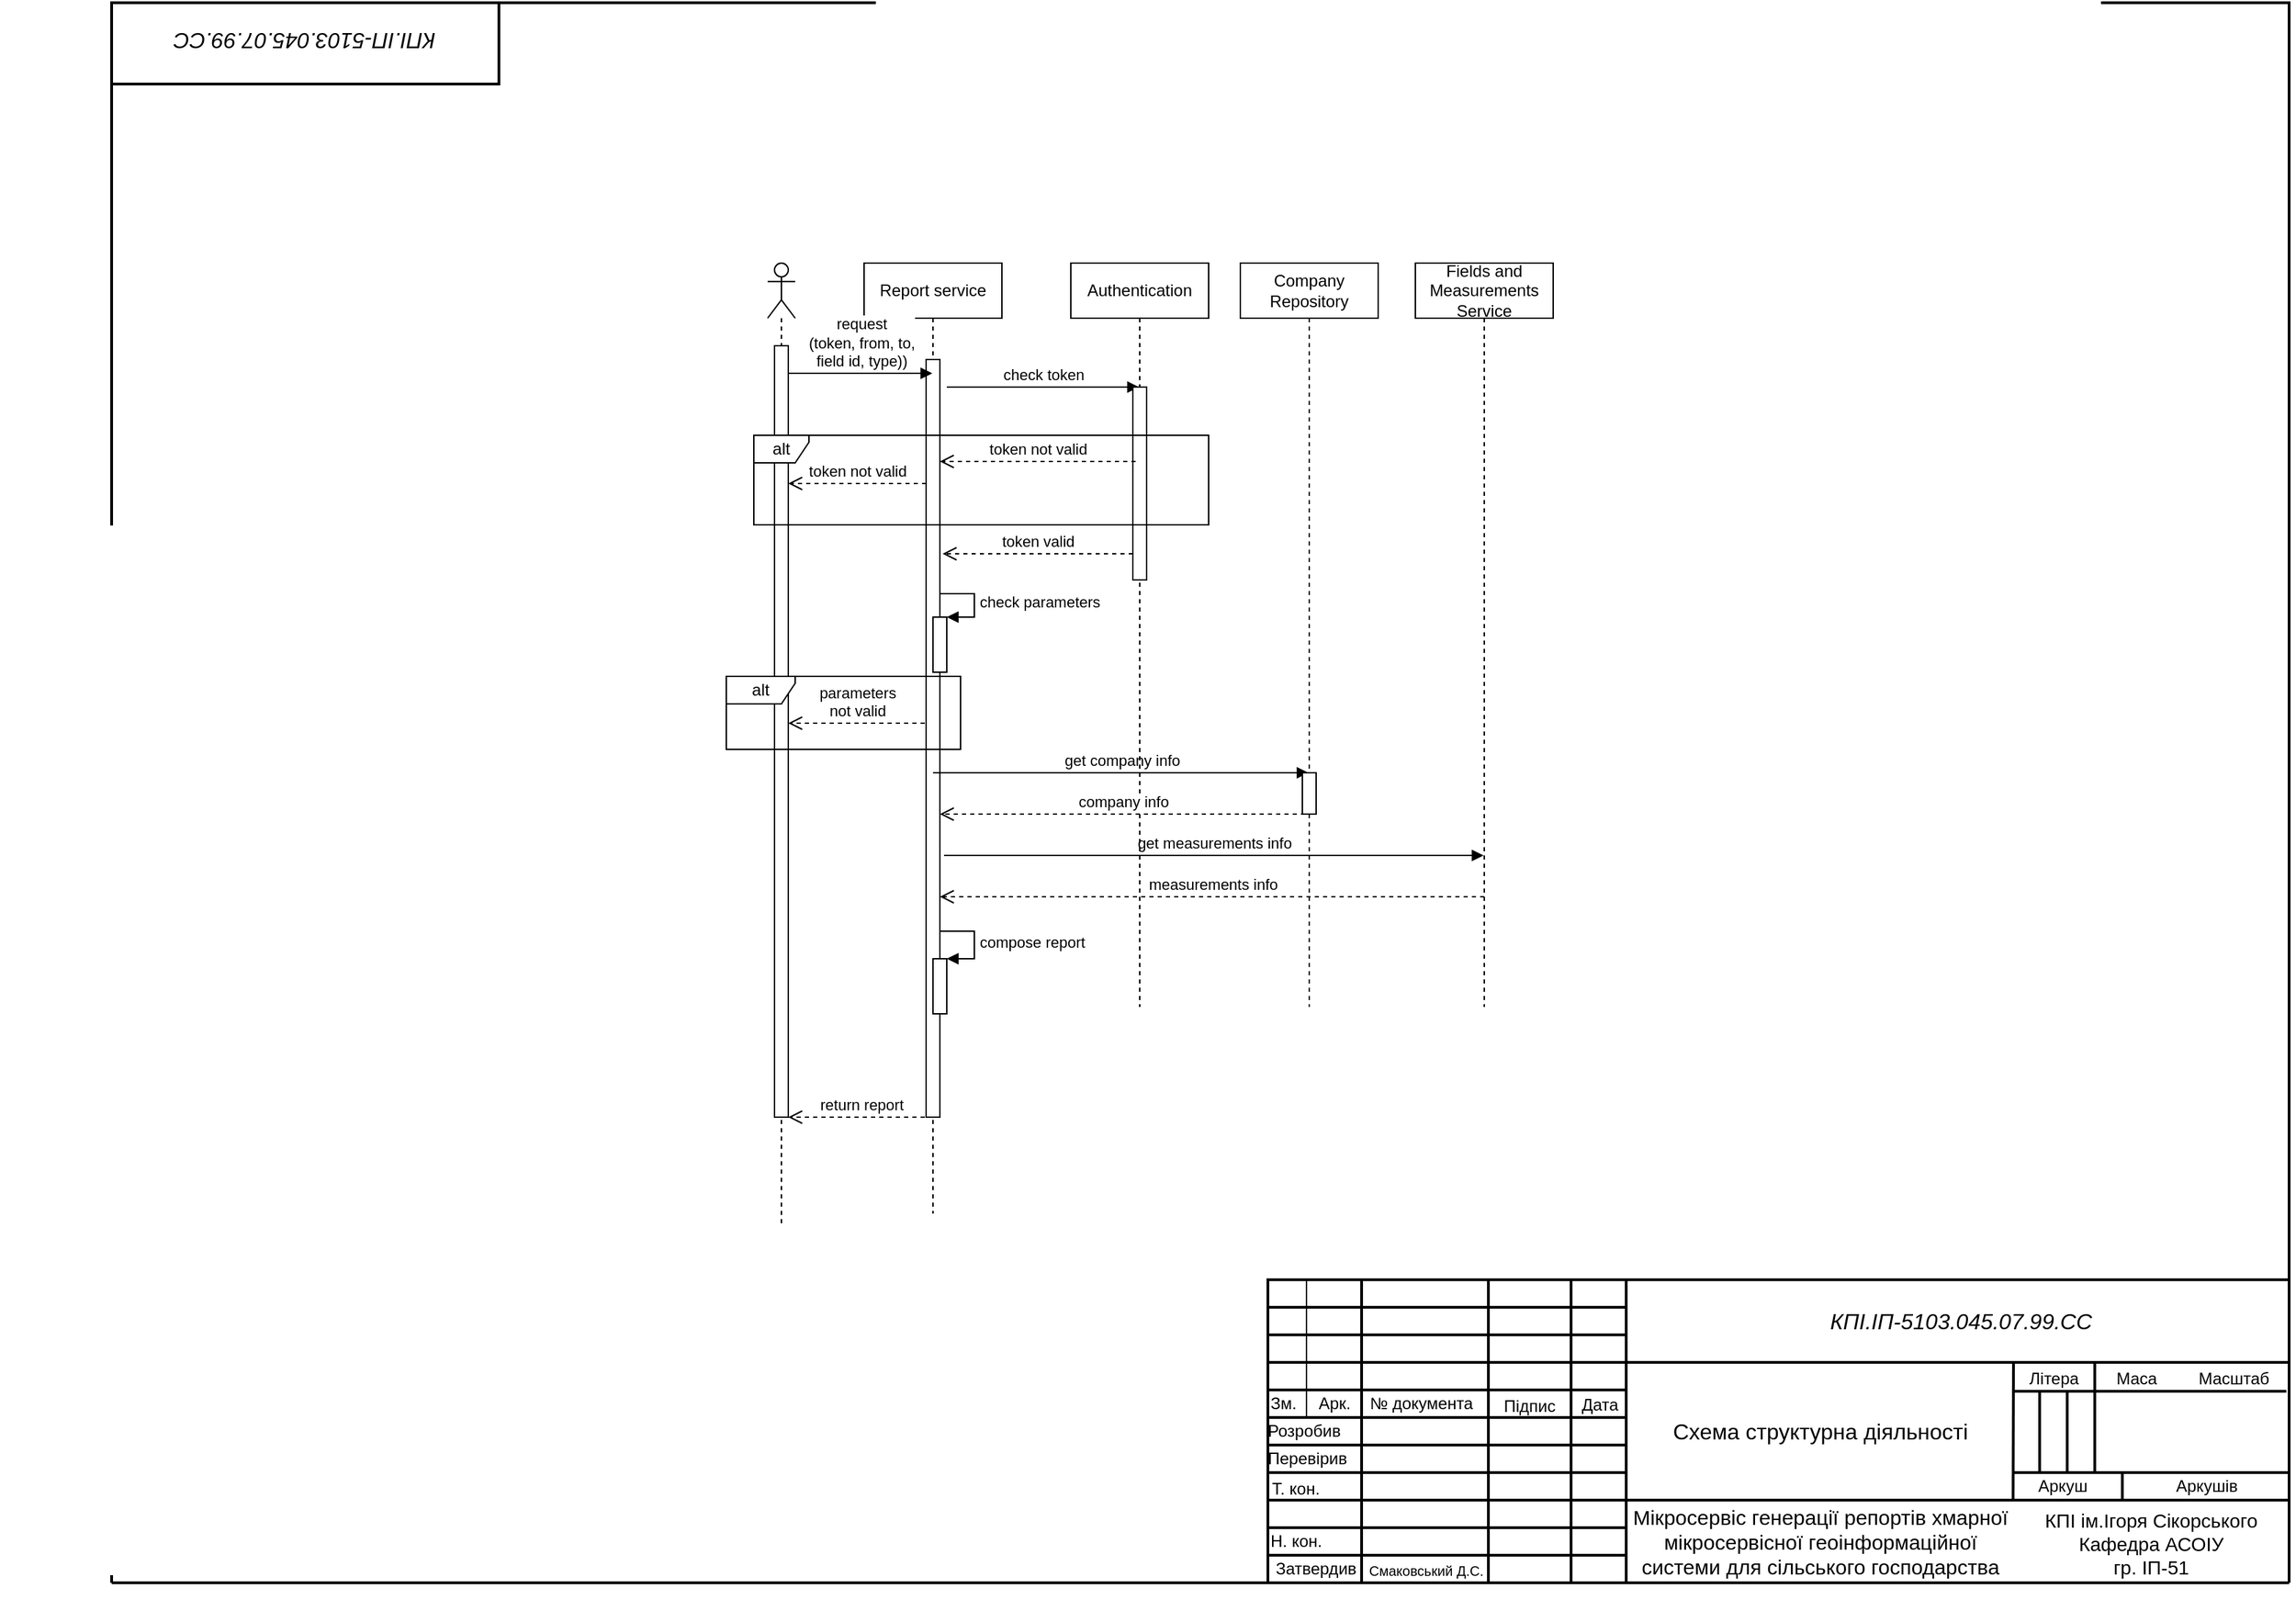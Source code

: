 <mxfile version="10.7.5" type="github"><diagram name="ÐÐ»Ð¾Ðº-ÑÑÐµÐ¼Ð° Ð°Ð»Ð³Ð¾ÑÐ¸ÑÐ¼Ñ Ð¿Ð¾ÑÑÐºÑ" id="ÐÐ»Ð¾Ðº-ÑÑÐµÐ¼Ð° Ð°Ð»Ð³Ð¾ÑÐ¸ÑÐ¼Ñ Ð¿Ð¾ÑÑÐºÑ"><mxGraphModel dx="895" dy="473" grid="1" gridSize="10" guides="1" tooltips="1" connect="1" arrows="1" fold="1" page="1" pageScale="1" pageWidth="827" pageHeight="1169" math="0" shadow="0"><root><mxCell id="0"/><mxCell id="1" parent="0"/><mxCell id="3" style="vsdxID=3;fillColor=#FFFFFF;gradientColor=none;shape=stencil(UzV2Ls5ILEhVNTIoLinKz04tz0wpyVA1dlE1MsrMy0gtyiwBslSNXVWNndPyi1LTi/JL81Ig/IJEkEoQKze/DGRCBUSfAUiHkUElMs8NojAnMw+nQkMDcpUCGQi3QLyBLIfubqAQxM/GrgA=);strokeColor=#000000;strokeWidth=2;labelBackgroundColor=none;rounded=0;html=1;whiteSpace=wrap;" parent="1" vertex="1"><mxGeometry x="1660" y="20" width="1" height="1148" as="geometry"/></mxCell><mxCell id="42" style="vsdxID=5;edgeStyle=none;startArrow=none;endArrow=none;startSize=5;endSize=5;strokeWidth=2;strokeColor=#000000;spacingTop=0;spacingBottom=0;spacingLeft=0;spacingRight=0;verticalAlign=middle;html=1;labelBackgroundColor=none;rounded=0;" parent="1" edge="1"><mxGeometry relative="1" as="geometry"><Array as="points"/><mxPoint x="80" y="1168" as="sourcePoint"/><mxPoint x="80" y="20" as="targetPoint"/></mxGeometry></mxCell><mxCell id="41" style="vsdxID=4;edgeStyle=none;startArrow=none;endArrow=none;startSize=5;endSize=5;strokeWidth=2;strokeColor=#000000;spacingTop=0;spacingBottom=0;spacingLeft=0;spacingRight=0;verticalAlign=middle;html=1;labelBackgroundColor=none;rounded=0;" parent="1" edge="1"><mxGeometry relative="1" as="geometry"><Array as="points"/><mxPoint x="1660" y="1168" as="sourcePoint"/><mxPoint x="80" y="1168" as="targetPoint"/></mxGeometry></mxCell><mxCell id="4" style="vsdxID=6;fillColor=#FFFFFF;gradientColor=none;shape=stencil(rVBbDoAgDDvN/pEdwcc9SERZVCCIr9sLWYzGT+Nfu7bLOsByNsprkGKOwQ16ozYawAqkJGt0oJgQYA1Ydi7oPrjFtsy9ys6MJrfmDTvnRE5IcTArBPOGrSPZb9ZL/MOcwH08935q76JpxE/C+gQ=);strokeColor=#000000;strokeWidth=2;labelBackgroundColor=none;rounded=0;html=1;whiteSpace=wrap;" parent="1" vertex="1"><mxGeometry x="80" y="20" width="1580" height="1" as="geometry"/></mxCell><mxCell id="5" style="vsdxID=7;fillColor=#FFFFFF;gradientColor=none;shape=stencil(tU9JDoAgEHvN3JF5gss/SECZiEAQt98LmYPGu7d22k5awHa1KhqQYs0pzOYgnS1gB1KStyZRLgiwB2zHkMyUwuY186iqs6Il7PXDyTlRE1JczBrBfGCrI/+DtYCnzUjO8Zi3/m1fTrwc+xs=);strokeColor=#000000;labelBackgroundColor=none;rounded=0;html=1;whiteSpace=wrap;" parent="1" vertex="1"><mxGeometry y="1289" width="-102" height="-102" as="geometry"/></mxCell><mxCell id="6" value="" style="verticalAlign=middle;align=center;vsdxID=8;fillColor=#FFFFFF;gradientColor=none;shape=stencil(fY9LDoAgDERP0z3SI/i5B4koRAWD+Lu9NI3RGMNupn1tZgDLxahZgxRLDH7Qu22jAaxASuuMDjYmBVgDlp0Pug9+dS37WRFJavIbfTj4rhCCbqQ42bNrGB2ty6C3/4WzaBJPHq7y3n2zpxH3xvoC);strokeColor=#000000;strokeWidth=2;labelBackgroundColor=none;rounded=0;html=1;whiteSpace=wrap;" parent="1" vertex="1"><mxGeometry x="81" y="20" width="280" height="60" as="geometry"/></mxCell><mxCell id="7" style="vsdxID=9;fillColor=#FFFFFF;gradientColor=none;shape=stencil(tU9JDoAgEHvN3JF5gss/SECZiEAQt98LmYPGu7d22k5awHa1KhqQYs0pzOYgnS1gB1KStyZRLgiwB2zHkMyUwuY186iqs6Il7PXDyTlRE1JczBrBfGCrI/+DtYCnzUjO8Zi3/m1fTrwc+xs=);strokeColor=#000000;labelBackgroundColor=none;rounded=0;html=1;whiteSpace=wrap;" parent="1" vertex="1"><mxGeometry y="1289" width="-102" height="-102" as="geometry"/></mxCell><mxCell id="8" value="&lt;p style=&quot;margin-left: 0 ; margin-right: 0 ; margin-top: 0px ; margin-bottom: 0px ; text-indent: 0 ; direction: ltr&quot;&gt;&lt;font&gt;&lt;i&gt;&lt;font style=&quot;font-size: 16px&quot;&gt;КПІ.ІП-5103.045.07.99.CC&lt;/font&gt;&lt;br&gt;&lt;/i&gt;&lt;/font&gt;&lt;/p&gt;" style="verticalAlign=middle;align=center;vsdxID=10;rotation=180;fillColor=none;gradientColor=none;strokeColor=none;spacingLeft=-1;spacingRight=-1;labelBackgroundColor=none;rounded=0;html=1;whiteSpace=wrap;" parent="1" vertex="1"><mxGeometry x="80" y="20" width="280" height="58" as="geometry"/></mxCell><mxCell id="9" value="" style="verticalAlign=middle;align=center;vsdxID=11;fillColor=#FFFFFF;gradientColor=none;shape=stencil(UzV2Ls5ILEhVNTIoLinKz04tz0wpyVA1dlE1MsrMy0gtyiwBslSNXVWNndPyi1LTi/JL81Ig/IJEkEoQKze/DGRCBUSfoYEBSI+RQSWED+G5QZTmZOYhKSVTobmRnrkxsYphzoEqBTIQDof4GVkO3ZNAIUgAGbsCAA==);strokeColor=#000000;strokeWidth=2;labelBackgroundColor=none;rounded=0;html=1;whiteSpace=wrap;" parent="1" vertex="1"><mxGeometry x="919" y="948" width="740" height="220" as="geometry"/></mxCell><mxCell id="10" value="" style="verticalAlign=middle;align=center;vsdxID=12;fillColor=#FFFFFF;gradientColor=none;shape=stencil(jU9JCoAwEHvNXKXOHHyAyz8Eqy1qK7Vuv7dlDi4geEtmkpAA5bOqJwkoZu9sLzfdeAVUAKI2SjrtAwIqgfLWOtk5u5iG+VRHZUSjXWPCzj4RHSgOZqlgXrF00OZTmmGS0V/xIzWAqw0Puf/ezcOJV1N5Ag==);strokeColor=#000000;strokeWidth=2;labelBackgroundColor=none;rounded=0;html=1;whiteSpace=wrap;" parent="1" vertex="1"><mxGeometry x="987" y="948" width="1" height="220" as="geometry"/></mxCell><mxCell id="11" style="vsdxID=13;fillColor=#FFFFFF;gradientColor=none;shape=stencil(jU9JCoAwEHvNXKXOHHyAyz8Eqy1qK7Vuv7dlDi4geEtmkpAA5bOqJwkoZu9sLzfdeAVUAKI2SjrtAwIqgfLWOtk5u5iG+VRHZUSjXWPCzj4RHSgOZqlgXrF00OZTmmGS0V/xIzWAqw0Puf/ezcOJV1N5Ag==);strokeColor=#000000;strokeWidth=2;labelBackgroundColor=none;rounded=0;html=1;whiteSpace=wrap;" parent="1" vertex="1"><mxGeometry x="1079" y="948" width="1" height="220" as="geometry"/></mxCell><mxCell id="49" value="" style="vsdxID=22;edgeStyle=none;startArrow=none;endArrow=none;startSize=5;endSize=5;strokeWidth=2;strokeColor=#000000;spacingTop=0;spacingBottom=0;spacingLeft=0;spacingRight=0;verticalAlign=middle;html=1;labelBackgroundColor=none;rounded=0;align=center;" parent="1" edge="1"><mxGeometry relative="1" as="geometry"><mxPoint as="offset"/><Array as="points"/><mxPoint x="919" y="1088" as="sourcePoint"/><mxPoint x="1179" y="1088" as="targetPoint"/></mxGeometry></mxCell><mxCell id="50" style="vsdxID=24;edgeStyle=none;startArrow=none;endArrow=none;startSize=5;endSize=5;strokeWidth=2;strokeColor=#000000;spacingTop=0;spacingBottom=0;spacingLeft=0;spacingRight=0;verticalAlign=middle;html=1;labelBackgroundColor=none;rounded=0;" parent="1" edge="1"><mxGeometry relative="1" as="geometry"><Array as="points"/><mxPoint x="1519" y="1088" as="sourcePoint"/><mxPoint x="1519" y="1007" as="targetPoint"/></mxGeometry></mxCell><mxCell id="48" style="vsdxID=21;edgeStyle=none;startArrow=none;endArrow=none;startSize=5;endSize=5;strokeWidth=2;strokeColor=#000000;spacingTop=0;spacingBottom=0;spacingLeft=0;spacingRight=0;verticalAlign=middle;html=1;labelBackgroundColor=none;rounded=0;" parent="1" edge="1"><mxGeometry relative="1" as="geometry"><mxPoint as="offset"/><Array as="points"/><mxPoint x="919" y="1068" as="sourcePoint"/><mxPoint x="1179" y="1068" as="targetPoint"/></mxGeometry></mxCell><mxCell id="51" style="vsdxID=27;edgeStyle=none;startArrow=none;endArrow=none;startSize=5;endSize=5;strokeColor=#000000;spacingTop=0;spacingBottom=0;spacingLeft=0;spacingRight=0;verticalAlign=middle;html=1;labelBackgroundColor=none;rounded=0;" parent="1" edge="1"><mxGeometry relative="1" as="geometry"><Array as="points"/><mxPoint x="947" y="948" as="sourcePoint"/><mxPoint x="947" y="1048" as="targetPoint"/></mxGeometry></mxCell><mxCell id="47" value="" style="vsdxID=20;edgeStyle=none;startArrow=none;endArrow=none;startSize=5;endSize=5;strokeWidth=2;strokeColor=#000000;spacingTop=0;spacingBottom=0;spacingLeft=0;spacingRight=0;verticalAlign=middle;html=1;labelBackgroundColor=none;rounded=0;align=center;" parent="1" edge="1"><mxGeometry relative="1" as="geometry"><mxPoint as="offset"/><Array as="points"/><mxPoint x="919" y="1048" as="sourcePoint"/><mxPoint x="1179" y="1048" as="targetPoint"/></mxGeometry></mxCell><mxCell id="46" value="" style="vsdxID=19;edgeStyle=none;startArrow=none;endArrow=none;startSize=5;endSize=5;strokeWidth=2;strokeColor=#000000;spacingTop=0;spacingBottom=0;spacingLeft=0;spacingRight=0;verticalAlign=middle;html=1;labelBackgroundColor=none;rounded=0;align=center;" parent="1" edge="1"><mxGeometry relative="1" as="geometry"><mxPoint as="offset"/><Array as="points"/><mxPoint x="919" y="1028" as="sourcePoint"/><mxPoint x="1179" y="1028" as="targetPoint"/></mxGeometry></mxCell><mxCell id="45" style="vsdxID=18;edgeStyle=none;startArrow=none;endArrow=none;startSize=5;endSize=5;strokeWidth=2;strokeColor=#000000;spacingTop=0;spacingBottom=0;spacingLeft=0;spacingRight=0;verticalAlign=middle;html=1;labelBackgroundColor=none;rounded=0;" parent="1" edge="1"><mxGeometry relative="1" as="geometry"><mxPoint as="offset"/><Array as="points"/><mxPoint x="919" y="1008" as="sourcePoint"/><mxPoint x="1179" y="1008" as="targetPoint"/></mxGeometry></mxCell><mxCell id="44" style="vsdxID=17;edgeStyle=none;startArrow=none;endArrow=none;startSize=5;endSize=5;strokeWidth=2;strokeColor=#000000;spacingTop=0;spacingBottom=0;spacingLeft=0;spacingRight=0;verticalAlign=middle;html=1;labelBackgroundColor=none;rounded=0;" parent="1" edge="1"><mxGeometry relative="1" as="geometry"><mxPoint as="offset"/><Array as="points"/><mxPoint x="919" y="988" as="sourcePoint"/><mxPoint x="1179" y="988" as="targetPoint"/></mxGeometry></mxCell><mxCell id="43" style="vsdxID=16;edgeStyle=none;startArrow=none;endArrow=none;startSize=5;endSize=5;strokeWidth=2;strokeColor=#000000;spacingTop=0;spacingBottom=0;spacingLeft=0;spacingRight=0;verticalAlign=middle;html=1;labelBackgroundColor=none;rounded=0;" parent="1" edge="1"><mxGeometry relative="1" as="geometry"><mxPoint as="offset"/><Array as="points"/><mxPoint x="919" y="968" as="sourcePoint"/><mxPoint x="1179" y="968" as="targetPoint"/></mxGeometry></mxCell><mxCell id="12" style="vsdxID=14;fillColor=#FFFFFF;gradientColor=none;shape=stencil(jU9JCoAwEHvNXKXOHHyAyz8Eqy1qK7Vuv7dlDi4geEtmkpAA5bOqJwkoZu9sLzfdeAVUAKI2SjrtAwIqgfLWOtk5u5iG+VRHZUSjXWPCzj4RHSgOZqlgXrF00OZTmmGS0V/xIzWAqw0Puf/ezcOJV1N5Ag==);strokeColor=#000000;strokeWidth=2;labelBackgroundColor=none;rounded=0;html=1;whiteSpace=wrap;" parent="1" vertex="1"><mxGeometry x="1139" y="948" width="1" height="220" as="geometry"/></mxCell><mxCell id="13" style="vsdxID=15;fillColor=#FFFFFF;gradientColor=none;shape=stencil(jU9JCoAwEHvNXKXOHHyAyz8Eqy1qK7Vuv7dlDi4geEtmkpAA5bOqJwkoZu9sLzfdeAVUAKI2SjrtAwIqgfLWOtk5u5iG+VRHZUSjXWPCzj4RHSgOZqlgXrF00OZTmmGS0V/xIzWAqw0Puf/ezcOJV1N5Ag==);strokeColor=#000000;strokeWidth=2;labelBackgroundColor=none;rounded=0;html=1;whiteSpace=wrap;" parent="1" vertex="1"><mxGeometry x="1179" y="948" width="1" height="220" as="geometry"/></mxCell><mxCell id="14" style="vsdxID=23;fillColor=#FFFFFF;gradientColor=none;shape=stencil(UzV2Ls5ILEhVNTIoLinKz04tz0wpyVA1dlE1MsrMy0gtyiwBslSNXVWNndPyi1LTi/JL81Ig/IJEkEoQKze/DGRCBUSfAUiHkUElhGdoAOG7QZTmZObhVGpmpGdqgVsxzCSYchRzgQyEeyBeQZZDdztQCOJvY1cA);strokeColor=#000000;strokeWidth=2;labelBackgroundColor=none;rounded=0;html=1;whiteSpace=wrap;" parent="1" vertex="1"><mxGeometry x="1459" y="1007" height="160" as="geometry"/></mxCell><mxCell id="15" style="vsdxID=25;fillColor=#FFFFFF;gradientColor=none;shape=stencil(lY9LDoAgDERP0z3SI/i5B4koRAWC+Lu9NI3xs3M3075ppoDlbFTQIMWcoh/0ZttkACuQ0jqjo01ZAdaAZeej7qNfXMs+KCJJTX6lCzvnCiEoI8XBnl3D6GjdA32DV/A/msXdhh957r7N84i/xvoE);strokeColor=#000000;strokeWidth=2;labelBackgroundColor=none;rounded=0;html=1;whiteSpace=wrap;" parent="1" vertex="1"><mxGeometry x="1579" y="1007" height="80" as="geometry"/></mxCell><mxCell id="16" style="vsdxID=26;fillColor=#FFFFFF;gradientColor=none;shape=stencil(UzV2Ls5ILEhVNTIoLinKz04tz0wpyVA1dlE1MsrMy0gtyiwBslSNXVWNndPyi1LTi/JL81Ig/IJEkEoQKze/DGRCBUSfoYEBSI+RQSUq3w2iOCczD0mxMQlq8SoFMhAOgvgFWQ7d8UAhiMeNXQE=);strokeColor=#000000;strokeWidth=2;labelBackgroundColor=none;rounded=0;html=1;whiteSpace=wrap;" parent="1" vertex="1"><mxGeometry x="1459" y="1028" width="199" height="1" as="geometry"/></mxCell><mxCell id="56" style="vsdxID=44;edgeStyle=none;startArrow=none;endArrow=none;startSize=5;endSize=5;strokeWidth=2;strokeColor=#000000;spacingTop=0;spacingBottom=0;spacingLeft=0;spacingRight=0;verticalAlign=middle;html=1;labelBackgroundColor=none;rounded=0;" parent="1" edge="1"><mxGeometry relative="1" as="geometry"><mxPoint as="offset"/><Array as="points"/><mxPoint x="1179" y="1008" as="sourcePoint"/><mxPoint x="1659" y="1008" as="targetPoint"/></mxGeometry></mxCell><mxCell id="58" style="vsdxID=47;edgeStyle=none;startArrow=none;endArrow=none;startSize=5;endSize=5;strokeWidth=2;strokeColor=#000000;spacingTop=0;spacingBottom=0;spacingLeft=0;spacingRight=0;verticalAlign=middle;html=1;labelBackgroundColor=none;rounded=0;" parent="1" edge="1"><mxGeometry relative="1" as="geometry"><Array as="points"/><mxPoint x="1479" y="1028" as="sourcePoint"/><mxPoint x="1479" y="1088" as="targetPoint"/></mxGeometry></mxCell><mxCell id="57" style="vsdxID=46;edgeStyle=none;startArrow=none;endArrow=none;startSize=5;endSize=5;strokeWidth=2;strokeColor=#000000;spacingTop=0;spacingBottom=0;spacingLeft=0;spacingRight=0;verticalAlign=middle;html=1;labelBackgroundColor=none;rounded=0;" parent="1" edge="1"><mxGeometry relative="1" as="geometry"><Array as="points"/><mxPoint x="1499" y="1028" as="sourcePoint"/><mxPoint x="1499" y="1088" as="targetPoint"/></mxGeometry></mxCell><mxCell id="59" style="vsdxID=50;edgeStyle=none;startArrow=none;endArrow=none;startSize=5;endSize=5;strokeWidth=2;strokeColor=#000000;spacingTop=0;spacingBottom=0;spacingLeft=0;spacingRight=0;verticalAlign=middle;html=1;labelBackgroundColor=none;rounded=0;" parent="1" edge="1"><mxGeometry relative="1" as="geometry"><Array as="points"/><mxPoint x="1539" y="1108" as="sourcePoint"/><mxPoint x="1539" y="1088" as="targetPoint"/></mxGeometry></mxCell><mxCell id="55" value="" style="vsdxID=43;edgeStyle=none;startArrow=none;endArrow=none;startSize=5;endSize=5;strokeWidth=2;strokeColor=#000000;spacingTop=0;spacingBottom=0;spacingLeft=0;spacingRight=0;verticalAlign=middle;html=1;labelBackgroundColor=none;rounded=0;align=center;" parent="1" edge="1"><mxGeometry relative="1" as="geometry"><mxPoint as="offset"/><Array as="points"/><mxPoint x="919" y="1148" as="sourcePoint"/><mxPoint x="1179" y="1148" as="targetPoint"/></mxGeometry></mxCell><mxCell id="54" value="&lt;p style=&quot;align:left;margin-left:0;margin-right:0;margin-top:0px;margin-bottom:0px;text-indent:0;valign:middle;direction:ltr;&quot;&gt;&lt;/p&gt;" style="vsdxID=42;edgeStyle=none;startArrow=none;endArrow=none;startSize=5;endSize=5;strokeWidth=2;strokeColor=#000000;spacingTop=0;spacingBottom=0;spacingLeft=0;spacingRight=0;verticalAlign=middle;html=1;labelBackgroundColor=none;rounded=0;align=left;" parent="1" edge="1"><mxGeometry relative="1" as="geometry"><mxPoint as="offset"/><Array as="points"/><mxPoint x="919" y="1128" as="sourcePoint"/><mxPoint x="1179" y="1128" as="targetPoint"/></mxGeometry></mxCell><mxCell id="53" style="vsdxID=41;edgeStyle=none;startArrow=none;endArrow=none;startSize=5;endSize=5;strokeWidth=2;strokeColor=#000000;spacingTop=0;spacingBottom=0;spacingLeft=0;spacingRight=0;verticalAlign=middle;html=1;labelBackgroundColor=none;rounded=0;" parent="1" edge="1"><mxGeometry relative="1" as="geometry"><Array as="points"/><mxPoint x="1659" y="1108" as="sourcePoint"/><mxPoint x="919" y="1108" as="targetPoint"/></mxGeometry></mxCell><mxCell id="52" style="vsdxID=40;edgeStyle=none;startArrow=none;endArrow=none;startSize=5;endSize=5;strokeWidth=2;strokeColor=#000000;spacingTop=0;spacingBottom=0;spacingLeft=0;spacingRight=0;verticalAlign=middle;html=1;labelBackgroundColor=none;rounded=0;" parent="1" edge="1"><mxGeometry relative="1" as="geometry"><Array as="points"/><mxPoint x="1659" y="1088" as="sourcePoint"/><mxPoint x="1459" y="1088" as="targetPoint"/></mxGeometry></mxCell><mxCell id="17" value="&lt;p style=&quot;align:left;margin-left:0;margin-right:0;margin-top:0px;margin-bottom:0px;text-indent:0;valign:middle;direction:ltr;&quot;&gt;&lt;font style=&quot;font-size:12px;font-family:Arial;color:#000000;direction:ltr;letter-spacing:0px;line-height:120%;opacity:1&quot;&gt;Розробив&lt;br/&gt;&lt;/font&gt;&lt;/p&gt;" style="verticalAlign=middle;align=left;vsdxID=28;fillColor=none;gradientColor=none;strokeColor=none;labelBackgroundColor=none;rounded=0;html=1;whiteSpace=wrap;" parent="1" vertex="1"><mxGeometry x="917" y="1048" width="72" height="20" as="geometry"/></mxCell><mxCell id="18" value="&lt;p style=&quot;align:left;margin-left:0;margin-right:0;margin-top:0px;margin-bottom:0px;text-indent:0;valign:middle;direction:ltr;&quot;&gt;&lt;font style=&quot;font-size:12px;font-family:Arial;color:#000000;direction:ltr;letter-spacing:0px;line-height:120%;opacity:1&quot;&gt;Перевірив&lt;br/&gt;&lt;/font&gt;&lt;/p&gt;" style="verticalAlign=middle;align=left;vsdxID=29;fillColor=none;gradientColor=none;strokeColor=none;labelBackgroundColor=none;rounded=0;html=1;whiteSpace=wrap;" parent="1" vertex="1"><mxGeometry x="917" y="1068" width="85" height="20" as="geometry"/></mxCell><mxCell id="19" value="&lt;p style=&quot;align:left;margin-left:0;margin-right:0;margin-top:0px;margin-bottom:0px;text-indent:0;valign:middle;direction:ltr;&quot;&gt;&lt;font style=&quot;font-size:12px;font-family:Arial;color:#000000;direction:ltr;letter-spacing:0px;line-height:120%;opacity:1&quot;&gt;Н. кон.&lt;br/&gt;&lt;/font&gt;&lt;/p&gt;" style="verticalAlign=middle;align=left;vsdxID=30;fillColor=none;gradientColor=none;strokeColor=none;labelBackgroundColor=none;rounded=0;html=1;whiteSpace=wrap;" parent="1" vertex="1"><mxGeometry x="919" y="1128" width="68" height="20" as="geometry"/></mxCell><mxCell id="20" value="&lt;p style=&quot;align:center;margin-left:0;margin-right:0;margin-top:0px;margin-bottom:0px;text-indent:0;valign:middle;direction:ltr;&quot;&gt;&lt;font style=&quot;font-size:12px;font-family:Arial;color:#000000;direction:ltr;letter-spacing:0px;line-height:120%;opacity:1&quot;&gt;Затвердив&lt;br/&gt;&lt;/font&gt;&lt;/p&gt;" style="verticalAlign=middle;align=center;vsdxID=31;fillColor=none;gradientColor=none;strokeColor=none;labelBackgroundColor=none;rounded=0;html=1;whiteSpace=wrap;" parent="1" vertex="1"><mxGeometry x="914" y="1148" width="80" height="20" as="geometry"/></mxCell><mxCell id="21" value="&lt;font style=&quot;font-size:12px;font-family:Arial;color:#000000;direction:ltr;letter-spacing:0px;line-height:120%;opacity:1&quot;&gt;Арк.&lt;br/&gt;&lt;/font&gt;" style="verticalAlign=middle;align=center;vsdxID=32;fillColor=none;gradientColor=none;strokeColor=none;labelBackgroundColor=none;rounded=0;html=1;whiteSpace=wrap;" parent="1" vertex="1"><mxGeometry x="947" y="1028" width="41" height="20" as="geometry"/></mxCell><mxCell id="22" value="&lt;font style=&quot;font-size:12px;font-family:Arial;color:#000000;direction:ltr;letter-spacing:0px;line-height:120%;opacity:1&quot;&gt;№ документа&lt;br/&gt;&lt;/font&gt;" style="verticalAlign=middle;align=center;vsdxID=33;fillColor=none;gradientColor=none;strokeColor=none;labelBackgroundColor=none;rounded=0;html=1;whiteSpace=wrap;" parent="1" vertex="1"><mxGeometry x="984" y="1028" width="93" height="20" as="geometry"/></mxCell><mxCell id="24" value="&lt;font style=&quot;font-size:12px;font-family:Arial;color:#000000;direction:ltr;letter-spacing:0px;line-height:120%;opacity:1&quot;&gt;Підпис&lt;br/&gt;&lt;/font&gt;" style="verticalAlign=middle;align=center;vsdxID=35;fillColor=none;gradientColor=none;strokeColor=none;labelBackgroundColor=none;rounded=0;html=1;whiteSpace=wrap;" parent="1" vertex="1"><mxGeometry x="1079" y="1030" width="60" height="20" as="geometry"/></mxCell><mxCell id="25" value="&lt;font style=&quot;font-size:12px;font-family:Arial;color:#000000;direction:ltr;letter-spacing:0px;line-height:120%;opacity:1&quot;&gt;Дата&lt;br/&gt;&lt;/font&gt;" style="verticalAlign=middle;align=center;vsdxID=36;fillColor=none;gradientColor=none;strokeColor=none;labelBackgroundColor=none;rounded=0;html=1;whiteSpace=wrap;" parent="1" vertex="1"><mxGeometry x="1136" y="1028" width="48" height="21" as="geometry"/></mxCell><mxCell id="26" value="&lt;p style=&quot;align:left;margin-left:0;margin-right:0;margin-top:0px;margin-bottom:0px;text-indent:0;valign:middle;direction:ltr;&quot;&gt;&lt;font style=&quot;font-size:12px;font-family:Arial;color:#000000;direction:ltr;letter-spacing:0px;line-height:120%;opacity:1&quot;&gt;Зм.&lt;br/&gt;&lt;/font&gt;&lt;/p&gt;" style="verticalAlign=middle;align=left;vsdxID=38;fillColor=none;gradientColor=none;strokeColor=none;labelBackgroundColor=none;rounded=0;html=1;whiteSpace=wrap;" parent="1" vertex="1"><mxGeometry x="919" y="1028" width="36" height="20" as="geometry"/></mxCell><mxCell id="27" value="&lt;p style=&quot;margin-left: 0 ; margin-right: 0 ; margin-top: 0px ; margin-bottom: 0px ; text-indent: 0 ; direction: ltr&quot;&gt;&lt;font style=&quot;font-family: arial; direction: ltr; letter-spacing: 0px; line-height: 120%; opacity: 1;&quot;&gt;&lt;font style=&quot;font-size: 10px&quot;&gt;Гарбовський М.В.&lt;/font&gt;&lt;br&gt;&lt;/font&gt;&lt;/p&gt;" style="verticalAlign=middle;align=left;vsdxID=39;fillColor=none;gradientColor=none;strokeColor=none;labelBackgroundColor=none;rounded=0;html=1;whiteSpace=wrap;noLabel=1;fontColor=none;" parent="1" vertex="1"><mxGeometry x="988" y="1048" width="108" height="20" as="geometry"/></mxCell><mxCell id="28" value="&lt;p style=&quot;margin-left: 0 ; margin-right: 0 ; margin-top: 0px ; margin-bottom: 0px ; text-indent: 0 ; direction: ltr&quot;&gt;&lt;font style=&quot;font-size: 14px ; font-family: &amp;#34;arial&amp;#34; ; direction: ltr ; letter-spacing: 0px ; line-height: 120% ; opacity: 1&quot;&gt;КПІ ім.Ігоря Сікорського&lt;br&gt;Кафедра АСОІУ&lt;br&gt;гр. ІП-51&lt;br&gt;&lt;/font&gt;&lt;/p&gt;" style="verticalAlign=middle;align=center;vsdxID=45;fillColor=none;gradientColor=none;strokeColor=none;labelBackgroundColor=none;rounded=0;html=1;whiteSpace=wrap;" parent="1" vertex="1"><mxGeometry x="1460" y="1114" width="200" height="52" as="geometry"/></mxCell><mxCell id="29" value="&lt;p style=&quot;align:left;margin-left:0;margin-right:0;margin-top:0px;margin-bottom:0px;text-indent:0;valign:middle;direction:ltr;&quot;&gt;&lt;font style=&quot;font-size:12px;font-family:Arial;color:#000000;direction:ltr;letter-spacing:0px;line-height:120%;opacity:1&quot;&gt;Аркуш&lt;br/&gt;&lt;/font&gt;&lt;/p&gt;" style="verticalAlign=middle;align=left;vsdxID=48;fillColor=none;gradientColor=none;strokeColor=none;labelBackgroundColor=none;rounded=0;html=1;whiteSpace=wrap;" parent="1" vertex="1"><mxGeometry x="1476" y="1088" width="68" height="20" as="geometry"/></mxCell><mxCell id="30" value="&lt;p style=&quot;align:left;margin-left:0;margin-right:0;margin-top:0px;margin-bottom:0px;text-indent:0;valign:middle;direction:ltr;&quot;&gt;&lt;font style=&quot;font-size:12px;font-family:Arial;color:#000000;direction:ltr;letter-spacing:0px;line-height:120%;opacity:1&quot;&gt;Аркушів&lt;br/&gt;&lt;/font&gt;&lt;/p&gt;" style="verticalAlign=middle;align=left;vsdxID=49;fillColor=none;gradientColor=none;strokeColor=none;labelBackgroundColor=none;rounded=0;html=1;whiteSpace=wrap;" parent="1" vertex="1"><mxGeometry x="1576" y="1088" width="76" height="20" as="geometry"/></mxCell><mxCell id="31" value="&lt;p style=&quot;align:left;margin-left:0;margin-right:0;margin-top:0px;margin-bottom:0px;text-indent:0;valign:middle;direction:ltr;&quot;&gt;&lt;font style=&quot;font-size:12px;font-family:Arial;color:#000000;direction:ltr;letter-spacing:0px;line-height:120%;opacity:1&quot;&gt;Т. кон.&lt;br/&gt;&lt;/font&gt;&lt;/p&gt;" style="verticalAlign=middle;align=left;vsdxID=52;fillColor=none;gradientColor=none;strokeColor=none;labelBackgroundColor=none;rounded=0;html=1;whiteSpace=wrap;" parent="1" vertex="1"><mxGeometry x="920" y="1090" width="68" height="20" as="geometry"/></mxCell><mxCell id="32" value="&lt;font style=&quot;font-size:12px;font-family:Arial;color:#000000;direction:ltr;letter-spacing:0px;line-height:120%;opacity:1&quot;&gt;Літера&lt;br/&gt;&lt;/font&gt;" style="verticalAlign=middle;align=center;vsdxID=53;fillColor=none;gradientColor=none;strokeColor=none;labelBackgroundColor=none;rounded=0;html=1;whiteSpace=wrap;" parent="1" vertex="1"><mxGeometry x="1460" y="1010" width="59" height="20" as="geometry"/></mxCell><mxCell id="33" value="&lt;font style=&quot;font-size:12px;font-family:Arial;color:#000000;direction:ltr;letter-spacing:0px;line-height:120%;opacity:1&quot;&gt;Маса&lt;br/&gt;&lt;/font&gt;" style="verticalAlign=middle;align=center;vsdxID=54;fillColor=none;gradientColor=none;strokeColor=none;labelBackgroundColor=none;rounded=0;html=1;whiteSpace=wrap;" parent="1" vertex="1"><mxGeometry x="1520" y="1010" width="59" height="20" as="geometry"/></mxCell><mxCell id="34" value="&lt;font style=&quot;font-size:12px;font-family:Arial;color:#000000;direction:ltr;letter-spacing:0px;line-height:120%;opacity:1&quot;&gt;Масштаб&lt;br/&gt;&lt;/font&gt;" style="verticalAlign=middle;align=center;vsdxID=55;fillColor=none;gradientColor=none;strokeColor=none;labelBackgroundColor=none;rounded=0;html=1;whiteSpace=wrap;" parent="1" vertex="1"><mxGeometry x="1580" y="1010" width="80" height="20" as="geometry"/></mxCell><mxCell id="35" value="&lt;p style=&quot;margin-left: 0 ; margin-right: 0 ; margin-top: 0px ; margin-bottom: 0px ; text-indent: 0 ; direction: ltr&quot;&gt;&lt;font style=&quot;font-family: arial; direction: ltr; letter-spacing: 0px; line-height: 120%; opacity: 1;&quot;&gt;&lt;font style=&quot;font-size: 10px&quot;&gt;Смаковський Д.С.&lt;/font&gt;&lt;br&gt;&lt;/font&gt;&lt;/p&gt;" style="verticalAlign=middle;align=center;vsdxID=57;fillColor=none;gradientColor=none;strokeColor=none;labelBackgroundColor=none;rounded=0;html=1;whiteSpace=wrap;noLabel=1;fontColor=none;" parent="1" vertex="1"><mxGeometry x="984" y="1069" width="94" height="20" as="geometry"/></mxCell><mxCell id="36" value="&lt;p style=&quot;margin-left: 0 ; margin-right: 0 ; margin-top: 0px ; margin-bottom: 0px ; text-indent: 0 ; direction: ltr&quot;&gt;&lt;font style=&quot;font-family: arial; direction: ltr; letter-spacing: 0px; line-height: 120%; opacity: 1;&quot;&gt;&lt;font style=&quot;font-size: 10px&quot;&gt;Смаковський Д.С.&lt;/font&gt;&lt;br&gt;&lt;/font&gt;&lt;/p&gt;" style="verticalAlign=middle;align=center;vsdxID=58;fillColor=none;gradientColor=none;strokeColor=none;labelBackgroundColor=none;rounded=0;html=1;whiteSpace=wrap;fontColor=#000000;" parent="1" vertex="1"><mxGeometry x="987" y="1149" width="94" height="20" as="geometry"/></mxCell><mxCell id="37" value="&lt;p style=&quot;margin-left: 0 ; margin-right: 0 ; margin-top: 0px ; margin-bottom: 0px ; text-indent: 0 ; direction: ltr&quot;&gt;&lt;font style=&quot;font-family: &amp;#34;arial&amp;#34; ; direction: ltr ; letter-spacing: 0px ; line-height: 120% ; opacity: 1&quot;&gt;&lt;font style=&quot;font-size: 10px&quot;&gt;Ліщук К.І.&lt;/font&gt;&lt;br&gt;&lt;/font&gt;&lt;/p&gt;" style="verticalAlign=middle;align=center;vsdxID=56;fillColor=none;gradientColor=none;strokeColor=none;labelBackgroundColor=none;rounded=0;html=1;whiteSpace=wrap;noLabel=1;fontColor=none;" parent="1" vertex="1"><mxGeometry x="986" y="1128" width="94" height="20" as="geometry"/></mxCell><mxCell id="38" value="&lt;p style=&quot;margin-left: 0 ; margin-right: 0 ; margin-top: 0px ; margin-bottom: 0px ; text-indent: 0 ; direction: ltr&quot;&gt;&lt;font&gt;&lt;i&gt;&lt;font style=&quot;font-size: 16px&quot;&gt;КПІ.ІП-5103.045.07.99.CC&lt;/font&gt;&lt;br&gt;&lt;/i&gt;&lt;/font&gt;&lt;/p&gt;" style="verticalAlign=middle;align=center;vsdxID=1;fillColor=none;gradientColor=none;shape=stencil(nZBLDoAgDERP0z3SIyjew0SURgSD+Lu9kMZoXLhwN9O+tukAlrNpJg1SzDH4QW/URgNYgZTkjA4UkwJUgGXng+6DX1zLfmoymdXo17xh5zmRJ6Q42BWCfc2oJfdAr+Yv+AP9Cb7OJ3H/2JG1HNGz/84klThPVCc=);strokeColor=none;spacingTop=-1;spacingBottom=-1;spacingLeft=-1;spacingRight=-1;labelBackgroundColor=none;rounded=0;html=1;whiteSpace=wrap;" parent="1" vertex="1"><mxGeometry x="1180" y="948" width="484" height="60" as="geometry"/></mxCell><mxCell id="39" value="&lt;font style=&quot;font-size: 16px ; font-family: &amp;#34;arial&amp;#34; ; direction: ltr ; letter-spacing: 0px ; line-height: 120% ; opacity: 1&quot;&gt;Схема структурна діяльності&lt;br&gt;&lt;/font&gt;" style="verticalAlign=middle;align=center;vsdxID=170;fillColor=none;gradientColor=none;shape=stencil(nZBLDoAgDERP0z3SIyjew0SURgSD+Lu9kMZoXLhwN9O+tukAlrNpJg1SzDH4QW/URgNYgZTkjA4UkwJUgGXng+6DX1zLfmoymdXo17xh5zmRJ6Q42BWCfc2oJfdAr+Yv+AP9Cb7OJ3H/2JG1HNGz/84klThPVCc=);strokeColor=none;labelBackgroundColor=none;rounded=0;html=1;whiteSpace=wrap;" parent="1" vertex="1"><mxGeometry x="1180" y="1008" width="280" height="100" as="geometry"/></mxCell><mxCell id="40" value="&lt;p style=&quot;margin-left: 0 ; margin-right: 0 ; margin-top: 0px ; margin-bottom: 0px ; text-indent: 0 ; direction: ltr&quot;&gt;&lt;font&gt;&lt;span lang=&quot;UK&quot;&gt;&lt;font style=&quot;font-size: 15px&quot;&gt;Мікросервіс генерації репортів хмарної мікросервісної геоінформаційної системи для сільського господарства&lt;/font&gt;&lt;/span&gt;&lt;br&gt;&lt;/font&gt;&lt;/p&gt;" style="verticalAlign=middle;align=center;vsdxID=171;fillColor=none;gradientColor=none;shape=stencil(nZBLDoAgDERP0z3SIyjew0SURgSD+Lu9kMZoXLhwN9O+tukAlrNpJg1SzDH4QW/URgNYgZTkjA4UkwJUgGXng+6DX1zLfmoymdXo17xh5zmRJ6Q42BWCfc2oJfdAr+Yv+AP9Cb7OJ3H/2JG1HNGz/84klThPVCc=);strokeColor=none;labelBackgroundColor=none;rounded=0;html=1;whiteSpace=wrap;" parent="1" vertex="1"><mxGeometry x="1180" y="1108" width="280" height="60" as="geometry"/></mxCell><mxCell id="O7dmESPU3Doyy6gMQV6v-62" style="vsdxID=47;edgeStyle=none;startArrow=none;endArrow=none;startSize=5;endSize=5;strokeWidth=2;strokeColor=#000000;spacingTop=0;spacingBottom=0;spacingLeft=0;spacingRight=0;verticalAlign=middle;html=1;labelBackgroundColor=none;rounded=0;entryX=0.999;entryY=0.997;entryDx=0;entryDy=0;entryPerimeter=0;" parent="1" target="39" edge="1"><mxGeometry relative="1" as="geometry"><Array as="points"/><mxPoint x="1460" y="1008.5" as="sourcePoint"/><mxPoint x="1460" y="1068.5" as="targetPoint"/></mxGeometry></mxCell><mxCell id="O7dmESPU3Doyy6gMQV6v-281" value="" style="shape=umlLifeline;participant=umlActor;perimeter=lifelinePerimeter;whiteSpace=wrap;html=1;container=1;collapsible=0;recursiveResize=0;verticalAlign=top;spacingTop=36;labelBackgroundColor=#ffffff;outlineConnect=0;" parent="1" vertex="1"><mxGeometry x="556" y="210" width="20" height="700" as="geometry"/></mxCell><mxCell id="O7dmESPU3Doyy6gMQV6v-282" value="" style="html=1;points=[];perimeter=orthogonalPerimeter;" parent="O7dmESPU3Doyy6gMQV6v-281" vertex="1"><mxGeometry x="5" y="60" width="10" height="560" as="geometry"/></mxCell><mxCell id="O7dmESPU3Doyy6gMQV6v-283" value="Report service" style="shape=umlLifeline;perimeter=lifelinePerimeter;whiteSpace=wrap;html=1;container=1;collapsible=0;recursiveResize=0;outlineConnect=0;" parent="1" vertex="1"><mxGeometry x="626" y="210" width="100" height="690" as="geometry"/></mxCell><mxCell id="O7dmESPU3Doyy6gMQV6v-284" value="" style="html=1;points=[];perimeter=orthogonalPerimeter;" parent="O7dmESPU3Doyy6gMQV6v-283" vertex="1"><mxGeometry x="45" y="70" width="10" height="550" as="geometry"/></mxCell><mxCell id="O7dmESPU3Doyy6gMQV6v-285" value="check token" style="html=1;verticalAlign=bottom;endArrow=block;" parent="O7dmESPU3Doyy6gMQV6v-283" target="O7dmESPU3Doyy6gMQV6v-293" edge="1"><mxGeometry width="80" relative="1" as="geometry"><mxPoint x="60" y="90" as="sourcePoint"/><mxPoint x="130" y="90" as="targetPoint"/></mxGeometry></mxCell><mxCell id="O7dmESPU3Doyy6gMQV6v-286" value="" style="html=1;points=[];perimeter=orthogonalPerimeter;" parent="O7dmESPU3Doyy6gMQV6v-283" vertex="1"><mxGeometry x="50" y="257" width="10" height="40" as="geometry"/></mxCell><mxCell id="O7dmESPU3Doyy6gMQV6v-287" value="check parameters" style="edgeStyle=orthogonalEdgeStyle;html=1;align=left;spacingLeft=2;endArrow=block;rounded=0;entryX=1;entryY=0;" parent="O7dmESPU3Doyy6gMQV6v-283" target="O7dmESPU3Doyy6gMQV6v-286" edge="1"><mxGeometry relative="1" as="geometry"><mxPoint x="55" y="240" as="sourcePoint"/><Array as="points"><mxPoint x="80" y="240"/></Array></mxGeometry></mxCell><mxCell id="O7dmESPU3Doyy6gMQV6v-288" value="get company info" style="html=1;verticalAlign=bottom;endArrow=block;" parent="O7dmESPU3Doyy6gMQV6v-283" target="O7dmESPU3Doyy6gMQV6v-299" edge="1"><mxGeometry width="80" relative="1" as="geometry"><mxPoint x="50" y="370" as="sourcePoint"/><mxPoint x="130" y="370" as="targetPoint"/></mxGeometry></mxCell><mxCell id="O7dmESPU3Doyy6gMQV6v-289" value="get measurements info" style="html=1;verticalAlign=bottom;endArrow=block;" parent="O7dmESPU3Doyy6gMQV6v-283" target="O7dmESPU3Doyy6gMQV6v-304" edge="1"><mxGeometry width="80" relative="1" as="geometry"><mxPoint x="58" y="430" as="sourcePoint"/><mxPoint x="138" y="430" as="targetPoint"/></mxGeometry></mxCell><mxCell id="O7dmESPU3Doyy6gMQV6v-290" value="" style="html=1;points=[];perimeter=orthogonalPerimeter;" parent="O7dmESPU3Doyy6gMQV6v-283" vertex="1"><mxGeometry x="50" y="505" width="10" height="40" as="geometry"/></mxCell><mxCell id="O7dmESPU3Doyy6gMQV6v-291" value="compose report" style="edgeStyle=orthogonalEdgeStyle;html=1;align=left;spacingLeft=2;endArrow=block;rounded=0;entryX=1;entryY=0;" parent="O7dmESPU3Doyy6gMQV6v-283" target="O7dmESPU3Doyy6gMQV6v-290" edge="1"><mxGeometry relative="1" as="geometry"><mxPoint x="55" y="485" as="sourcePoint"/><Array as="points"><mxPoint x="80" y="485"/></Array></mxGeometry></mxCell><mxCell id="O7dmESPU3Doyy6gMQV6v-292" value="request &lt;br&gt;(token, from, to, &lt;br&gt;field id, type))" style="html=1;verticalAlign=bottom;endArrow=block;" parent="1" source="O7dmESPU3Doyy6gMQV6v-282" target="O7dmESPU3Doyy6gMQV6v-283" edge="1"><mxGeometry width="80" relative="1" as="geometry"><mxPoint x="566" y="280" as="sourcePoint"/><mxPoint x="646" y="280" as="targetPoint"/><Array as="points"><mxPoint x="656" y="290"/></Array></mxGeometry></mxCell><mxCell id="O7dmESPU3Doyy6gMQV6v-293" value="Authentication" style="shape=umlLifeline;perimeter=lifelinePerimeter;whiteSpace=wrap;html=1;container=1;collapsible=0;recursiveResize=0;outlineConnect=0;" parent="1" vertex="1"><mxGeometry x="776" y="210" width="100" height="540" as="geometry"/></mxCell><mxCell id="O7dmESPU3Doyy6gMQV6v-294" value="" style="html=1;points=[];perimeter=orthogonalPerimeter;" parent="O7dmESPU3Doyy6gMQV6v-293" vertex="1"><mxGeometry x="45" y="90" width="10" height="140" as="geometry"/></mxCell><mxCell id="O7dmESPU3Doyy6gMQV6v-295" value="alt" style="shape=umlFrame;whiteSpace=wrap;html=1;width=40;height=20;" parent="1" vertex="1"><mxGeometry x="546" y="335" width="330" height="65" as="geometry"/></mxCell><mxCell id="O7dmESPU3Doyy6gMQV6v-296" value="token not valid&lt;br&gt;" style="html=1;verticalAlign=bottom;endArrow=open;dashed=1;endSize=8;exitX=0.2;exitY=0.339;exitDx=0;exitDy=0;exitPerimeter=0;" parent="1" edge="1"><mxGeometry relative="1" as="geometry"><mxPoint x="823.0" y="354" as="sourcePoint"/><mxPoint x="681" y="354" as="targetPoint"/></mxGeometry></mxCell><mxCell id="O7dmESPU3Doyy6gMQV6v-297" value="token not valid" style="html=1;verticalAlign=bottom;endArrow=open;dashed=1;endSize=8;" parent="1" source="O7dmESPU3Doyy6gMQV6v-284" target="O7dmESPU3Doyy6gMQV6v-282" edge="1"><mxGeometry relative="1" as="geometry"><mxPoint x="666" y="380" as="sourcePoint"/><mxPoint x="586" y="380" as="targetPoint"/><Array as="points"><mxPoint x="646" y="370"/></Array></mxGeometry></mxCell><mxCell id="O7dmESPU3Doyy6gMQV6v-298" value="token valid" style="html=1;verticalAlign=bottom;endArrow=open;dashed=1;endSize=8;entryX=1.2;entryY=0.351;entryDx=0;entryDy=0;entryPerimeter=0;" parent="1" edge="1"><mxGeometry relative="1" as="geometry"><mxPoint x="821" y="421" as="sourcePoint"/><mxPoint x="683.0" y="421" as="targetPoint"/></mxGeometry></mxCell><mxCell id="O7dmESPU3Doyy6gMQV6v-299" value="Company Repository" style="shape=umlLifeline;perimeter=lifelinePerimeter;whiteSpace=wrap;html=1;container=1;collapsible=0;recursiveResize=0;outlineConnect=0;" parent="1" vertex="1"><mxGeometry x="899" y="210" width="100" height="540" as="geometry"/></mxCell><mxCell id="O7dmESPU3Doyy6gMQV6v-300" value="" style="html=1;points=[];perimeter=orthogonalPerimeter;" parent="O7dmESPU3Doyy6gMQV6v-299" vertex="1"><mxGeometry x="45" y="370" width="10" height="30" as="geometry"/></mxCell><mxCell id="O7dmESPU3Doyy6gMQV6v-301" value="alt" style="shape=umlFrame;whiteSpace=wrap;html=1;width=50;height=20;" parent="1" vertex="1"><mxGeometry x="526" y="510" width="170" height="53" as="geometry"/></mxCell><mxCell id="O7dmESPU3Doyy6gMQV6v-302" value="parameters &lt;br&gt;not valid" style="html=1;verticalAlign=bottom;endArrow=open;dashed=1;endSize=8;exitX=-0.1;exitY=0.609;exitDx=0;exitDy=0;exitPerimeter=0;" parent="1" edge="1"><mxGeometry relative="1" as="geometry"><mxPoint x="670" y="544" as="sourcePoint"/><mxPoint x="571" y="544" as="targetPoint"/></mxGeometry></mxCell><mxCell id="O7dmESPU3Doyy6gMQV6v-303" value="company info" style="html=1;verticalAlign=bottom;endArrow=open;dashed=1;endSize=8;exitX=0.2;exitY=1;exitDx=0;exitDy=0;exitPerimeter=0;" parent="1" source="O7dmESPU3Doyy6gMQV6v-300" target="O7dmESPU3Doyy6gMQV6v-284" edge="1"><mxGeometry relative="1" as="geometry"><mxPoint x="936" y="610" as="sourcePoint"/><mxPoint x="856" y="610" as="targetPoint"/></mxGeometry></mxCell><mxCell id="O7dmESPU3Doyy6gMQV6v-304" value="Fields and Measurements Service" style="shape=umlLifeline;perimeter=lifelinePerimeter;whiteSpace=wrap;html=1;container=1;collapsible=0;recursiveResize=0;outlineConnect=0;" parent="1" vertex="1"><mxGeometry x="1026" y="210" width="100" height="540" as="geometry"/></mxCell><mxCell id="O7dmESPU3Doyy6gMQV6v-305" value="measurements info" style="html=1;verticalAlign=bottom;endArrow=open;dashed=1;endSize=8;" parent="1" target="O7dmESPU3Doyy6gMQV6v-284" edge="1"><mxGeometry relative="1" as="geometry"><mxPoint x="1076" y="670" as="sourcePoint"/><mxPoint x="996" y="670" as="targetPoint"/></mxGeometry></mxCell><mxCell id="O7dmESPU3Doyy6gMQV6v-306" value="return report" style="html=1;verticalAlign=bottom;endArrow=open;dashed=1;endSize=8;" parent="1" target="O7dmESPU3Doyy6gMQV6v-282" edge="1"><mxGeometry relative="1" as="geometry"><mxPoint x="676" y="830" as="sourcePoint"/><mxPoint x="596" y="830" as="targetPoint"/></mxGeometry></mxCell><mxCell id="2" value="Connector" parent="0"/></root></mxGraphModel></diagram></mxfile>